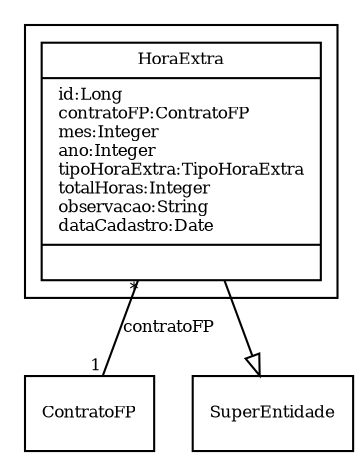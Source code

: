 digraph G{
fontname = "Times-Roman"
fontsize = 8

node [
        fontname = "Times-Roman"
        fontsize = 8
        shape = "record"
]

edge [
        fontname = "Times-Roman"
        fontsize = 8
]

subgraph clusterHORA_EXTRA
{
HoraExtra [label = "{HoraExtra|id:Long\lcontratoFP:ContratoFP\lmes:Integer\lano:Integer\ltipoHoraExtra:TipoHoraExtra\ltotalHoras:Integer\lobservacao:String\ldataCadastro:Date\l|\l}"]
}
edge [arrowhead = "none" headlabel = "1" taillabel = "*"] HoraExtra -> ContratoFP [label = "contratoFP"]
edge [ arrowhead = "empty" headlabel = "" taillabel = ""] HoraExtra -> SuperEntidade
}
